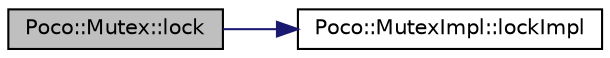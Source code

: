 digraph "Poco::Mutex::lock"
{
 // LATEX_PDF_SIZE
  edge [fontname="Helvetica",fontsize="10",labelfontname="Helvetica",labelfontsize="10"];
  node [fontname="Helvetica",fontsize="10",shape=record];
  rankdir="LR";
  Node1 [label="Poco::Mutex::lock",height=0.2,width=0.4,color="black", fillcolor="grey75", style="filled", fontcolor="black",tooltip="destroys the Mutex."];
  Node1 -> Node2 [color="midnightblue",fontsize="10",style="solid",fontname="Helvetica"];
  Node2 [label="Poco::MutexImpl::lockImpl",height=0.2,width=0.4,color="black", fillcolor="white", style="filled",URL="$classPoco_1_1MutexImpl.html#a2d1eb72d1f8bc63971feb7c34b5ad2db",tooltip=" "];
}
